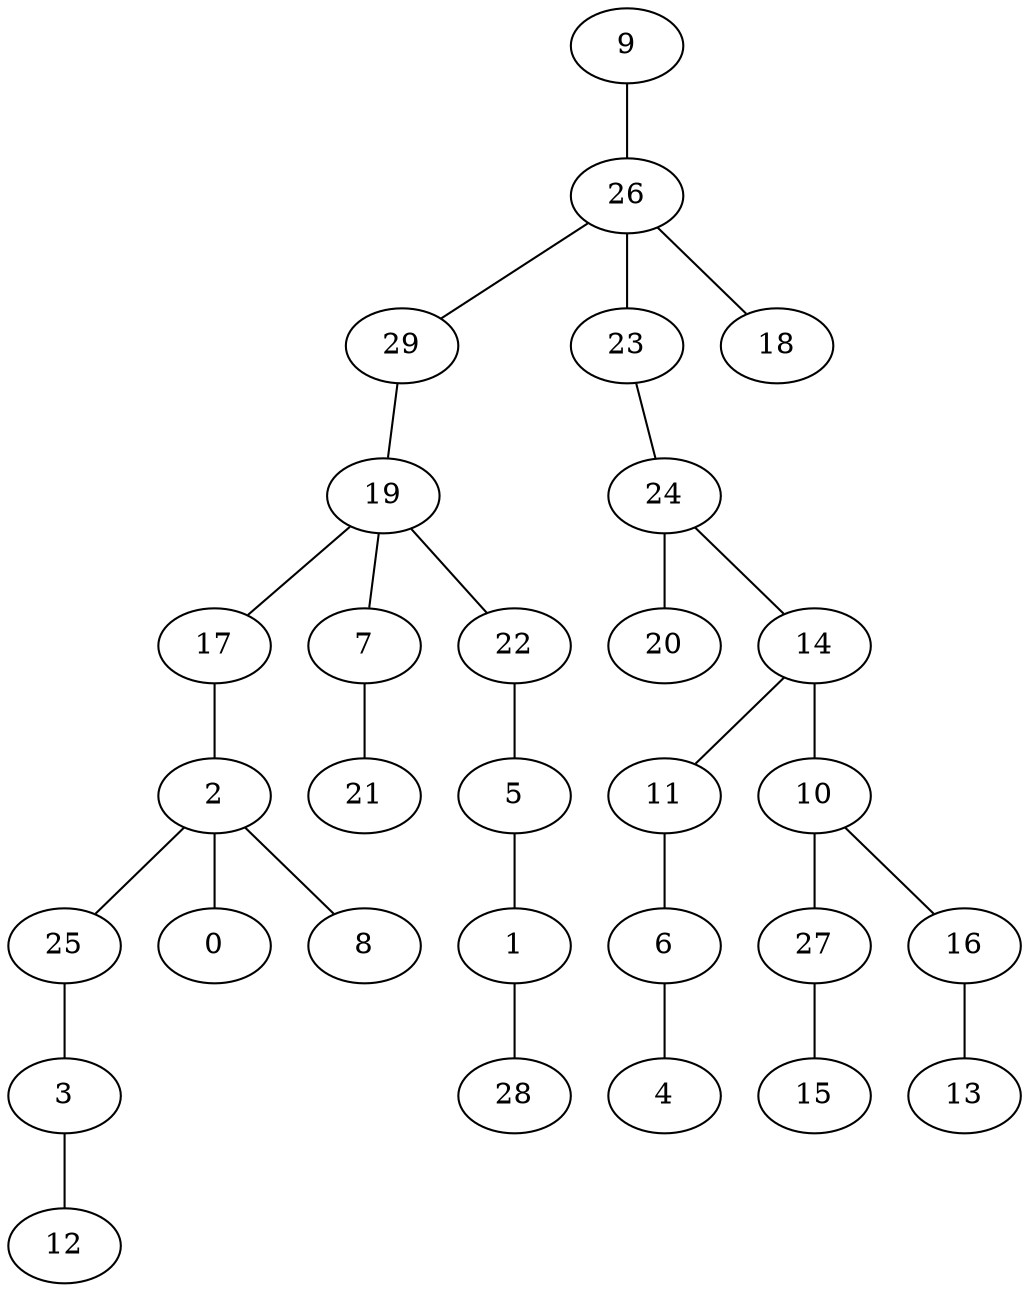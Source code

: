 graph grafoGeografico_30_80_Prim  {
9;
26;
29;
19;
17;
2;
25;
3;
12;
0;
7;
23;
24;
20;
22;
5;
1;
28;
14;
11;
6;
10;
27;
15;
16;
13;
8;
4;
21;
18;
9 -- 26;
26 -- 29;
29 -- 19;
19 -- 17;
17 -- 2;
2 -- 25;
25 -- 3;
3 -- 12;
2 -- 0;
19 -- 7;
26 -- 23;
23 -- 24;
24 -- 20;
19 -- 22;
22 -- 5;
5 -- 1;
1 -- 28;
24 -- 14;
14 -- 11;
11 -- 6;
14 -- 10;
10 -- 27;
27 -- 15;
10 -- 16;
16 -- 13;
2 -- 8;
6 -- 4;
7 -- 21;
26 -- 18;
}